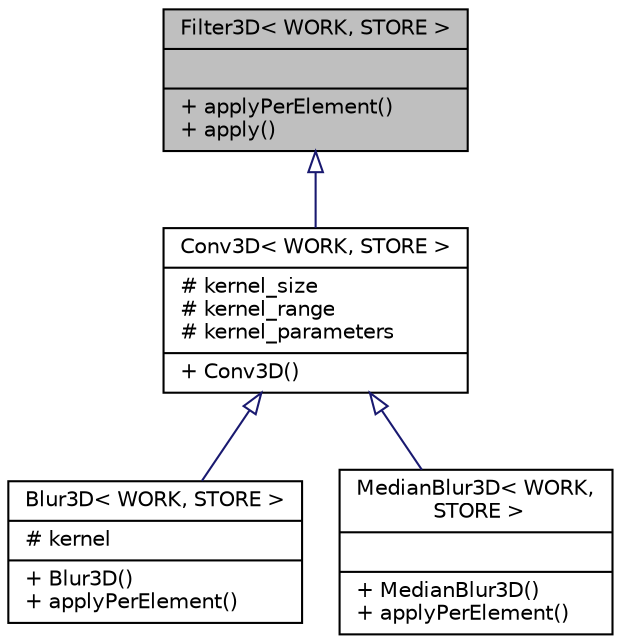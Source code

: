 digraph "Filter3D&lt; WORK, STORE &gt;"
{
 // LATEX_PDF_SIZE
  edge [fontname="Helvetica",fontsize="10",labelfontname="Helvetica",labelfontsize="10"];
  node [fontname="Helvetica",fontsize="10",shape=record];
  Node1 [label="{Filter3D\< WORK, STORE \>\n||+ applyPerElement()\l+ apply()\l}",height=0.2,width=0.4,color="black", fillcolor="grey75", style="filled", fontcolor="black",tooltip=" "];
  Node1 -> Node2 [dir="back",color="midnightblue",fontsize="10",style="solid",arrowtail="onormal",fontname="Helvetica"];
  Node2 [label="{Conv3D\< WORK, STORE \>\n|# kernel_size\l# kernel_range\l# kernel_parameters\l|+ Conv3D()\l}",height=0.2,width=0.4,color="black", fillcolor="white", style="filled",URL="$classConv3D.html",tooltip=" "];
  Node2 -> Node3 [dir="back",color="midnightblue",fontsize="10",style="solid",arrowtail="onormal",fontname="Helvetica"];
  Node3 [label="{Blur3D\< WORK, STORE \>\n|# kernel\l|+ Blur3D()\l+ applyPerElement()\l}",height=0.2,width=0.4,color="black", fillcolor="white", style="filled",URL="$classBlur3D.html",tooltip=" "];
  Node2 -> Node4 [dir="back",color="midnightblue",fontsize="10",style="solid",arrowtail="onormal",fontname="Helvetica"];
  Node4 [label="{MedianBlur3D\< WORK,\l STORE \>\n||+ MedianBlur3D()\l+ applyPerElement()\l}",height=0.2,width=0.4,color="black", fillcolor="white", style="filled",URL="$classMedianBlur3D.html",tooltip=" "];
}
